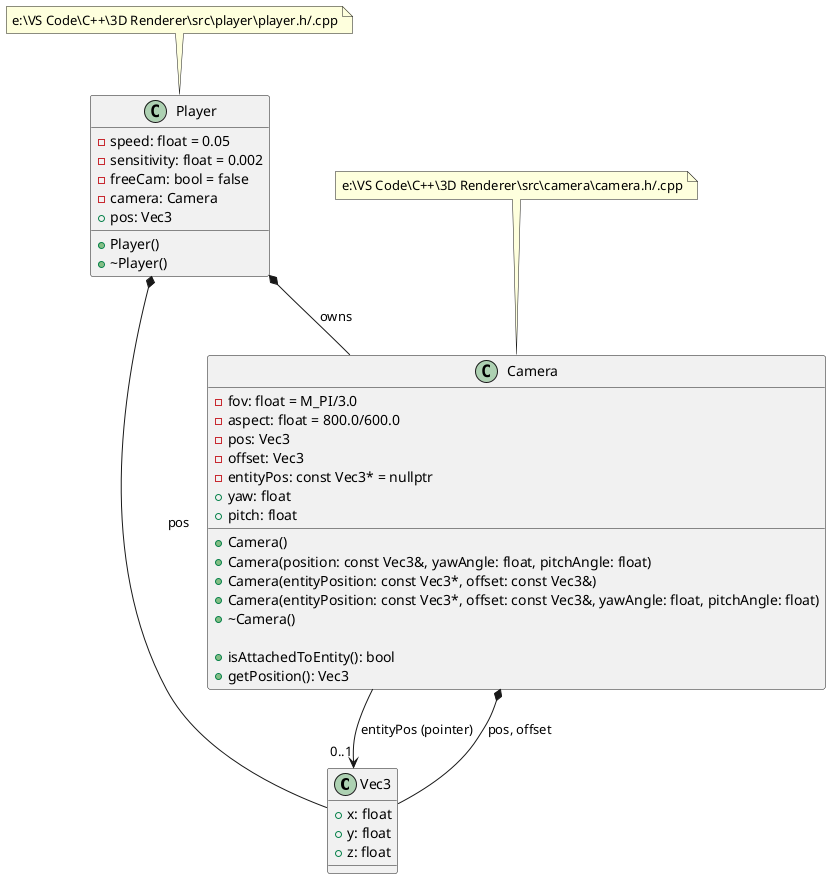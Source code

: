 @startuml player-camera

' External type used by Camera/Player
class Vec3 {
  +x: float
  +y: float
  +z: float
}

class Camera {
  -fov: float = M_PI/3.0
  -aspect: float = 800.0/600.0
  -pos: Vec3
  -offset: Vec3
  -entityPos: const Vec3* = nullptr
  +yaw: float
  +pitch: float

  +Camera()
  +Camera(position: const Vec3&, yawAngle: float, pitchAngle: float)
  +Camera(entityPosition: const Vec3*, offset: const Vec3&)
  +Camera(entityPosition: const Vec3*, offset: const Vec3&, yawAngle: float, pitchAngle: float)
  +~Camera()

  +isAttachedToEntity(): bool
  +getPosition(): Vec3
}

class Player {
  -speed: float = 0.05
  -sensitivity: float = 0.002
  -freeCam: bool = false
  -camera: Camera
  +pos: Vec3

  +Player()
  +~Player()
}

' Relationships
Player *-- Camera : owns
Camera --> "0..1" Vec3 : entityPos (pointer)
Camera *-- Vec3 : pos, offset
Player *-- Vec3 : pos

note top of Player
e:\VS Code\C++\3D Renderer\src\player\player.h/.cpp
end note

note top of Camera
e:\VS Code\C++\3D Renderer\src\camera\camera.h/.cpp
end note

@enduml